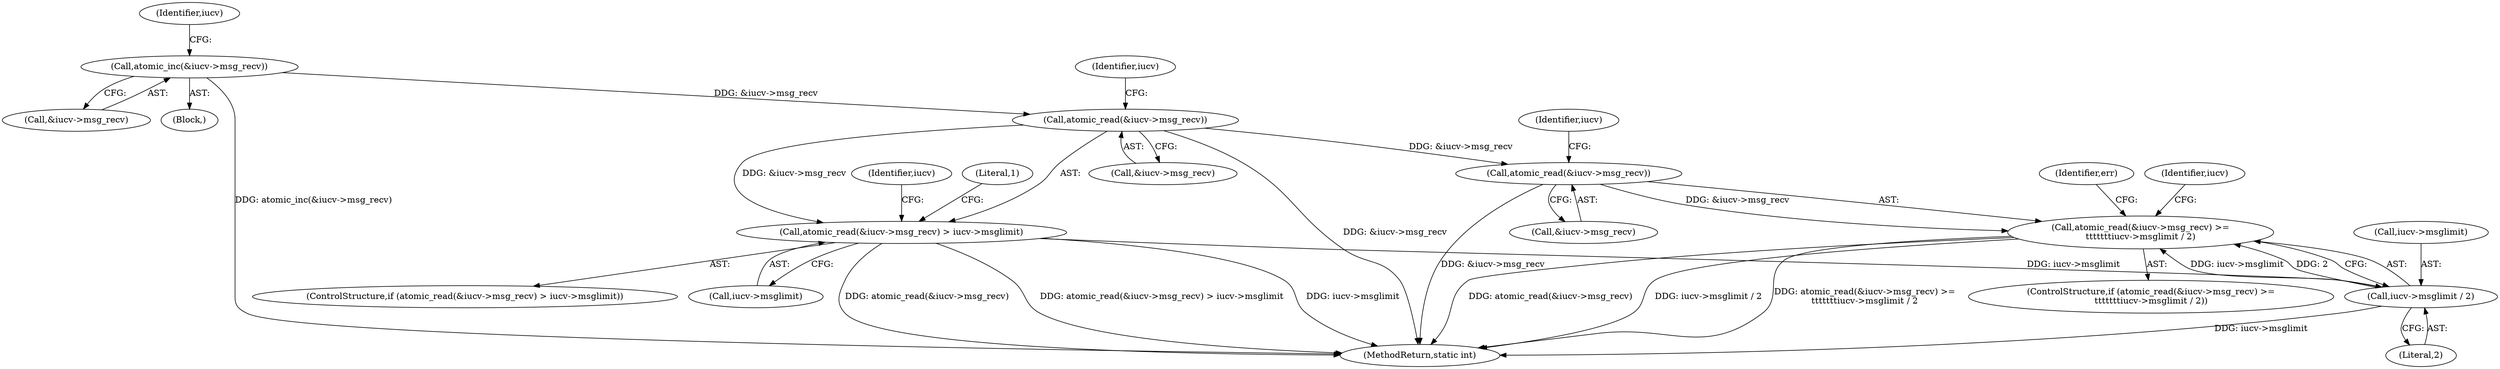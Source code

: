 digraph "0_linux_a5598bd9c087dc0efc250a5221e5d0e6f584ee88@API" {
"1000410" [label="(Call,atomic_read(&iucv->msg_recv) >=\n\t\t\t\t\t\t\tiucv->msglimit / 2)"];
"1000411" [label="(Call,atomic_read(&iucv->msg_recv))"];
"1000337" [label="(Call,atomic_read(&iucv->msg_recv))"];
"1000330" [label="(Call,atomic_inc(&iucv->msg_recv))"];
"1000416" [label="(Call,iucv->msglimit / 2)"];
"1000336" [label="(Call,atomic_read(&iucv->msg_recv) > iucv->msglimit)"];
"1000337" [label="(Call,atomic_read(&iucv->msg_recv))"];
"1000336" [label="(Call,atomic_read(&iucv->msg_recv) > iucv->msglimit)"];
"1000409" [label="(ControlStructure,if (atomic_read(&iucv->msg_recv) >=\n\t\t\t\t\t\t\tiucv->msglimit / 2))"];
"1000330" [label="(Call,atomic_inc(&iucv->msg_recv))"];
"1000417" [label="(Call,iucv->msglimit)"];
"1000412" [label="(Call,&iucv->msg_recv)"];
"1000411" [label="(Call,atomic_read(&iucv->msg_recv))"];
"1000347" [label="(Literal,1)"];
"1000357" [label="(Identifier,iucv)"];
"1000331" [label="(Call,&iucv->msg_recv)"];
"1000340" [label="(Identifier,iucv)"];
"1000342" [label="(Call,iucv->msglimit)"];
"1000423" [label="(Identifier,err)"];
"1000329" [label="(Block,)"];
"1000420" [label="(Literal,2)"];
"1000410" [label="(Call,atomic_read(&iucv->msg_recv) >=\n\t\t\t\t\t\t\tiucv->msglimit / 2)"];
"1000460" [label="(MethodReturn,static int)"];
"1000338" [label="(Call,&iucv->msg_recv)"];
"1000343" [label="(Identifier,iucv)"];
"1000335" [label="(ControlStructure,if (atomic_read(&iucv->msg_recv) > iucv->msglimit))"];
"1000416" [label="(Call,iucv->msglimit / 2)"];
"1000418" [label="(Identifier,iucv)"];
"1000441" [label="(Identifier,iucv)"];
"1000410" -> "1000409"  [label="AST: "];
"1000410" -> "1000416"  [label="CFG: "];
"1000411" -> "1000410"  [label="AST: "];
"1000416" -> "1000410"  [label="AST: "];
"1000423" -> "1000410"  [label="CFG: "];
"1000441" -> "1000410"  [label="CFG: "];
"1000410" -> "1000460"  [label="DDG: atomic_read(&iucv->msg_recv)"];
"1000410" -> "1000460"  [label="DDG: iucv->msglimit / 2"];
"1000410" -> "1000460"  [label="DDG: atomic_read(&iucv->msg_recv) >=\n\t\t\t\t\t\t\tiucv->msglimit / 2"];
"1000411" -> "1000410"  [label="DDG: &iucv->msg_recv"];
"1000416" -> "1000410"  [label="DDG: iucv->msglimit"];
"1000416" -> "1000410"  [label="DDG: 2"];
"1000411" -> "1000412"  [label="CFG: "];
"1000412" -> "1000411"  [label="AST: "];
"1000418" -> "1000411"  [label="CFG: "];
"1000411" -> "1000460"  [label="DDG: &iucv->msg_recv"];
"1000337" -> "1000411"  [label="DDG: &iucv->msg_recv"];
"1000337" -> "1000336"  [label="AST: "];
"1000337" -> "1000338"  [label="CFG: "];
"1000338" -> "1000337"  [label="AST: "];
"1000343" -> "1000337"  [label="CFG: "];
"1000337" -> "1000460"  [label="DDG: &iucv->msg_recv"];
"1000337" -> "1000336"  [label="DDG: &iucv->msg_recv"];
"1000330" -> "1000337"  [label="DDG: &iucv->msg_recv"];
"1000330" -> "1000329"  [label="AST: "];
"1000330" -> "1000331"  [label="CFG: "];
"1000331" -> "1000330"  [label="AST: "];
"1000340" -> "1000330"  [label="CFG: "];
"1000330" -> "1000460"  [label="DDG: atomic_inc(&iucv->msg_recv)"];
"1000416" -> "1000420"  [label="CFG: "];
"1000417" -> "1000416"  [label="AST: "];
"1000420" -> "1000416"  [label="AST: "];
"1000416" -> "1000460"  [label="DDG: iucv->msglimit"];
"1000336" -> "1000416"  [label="DDG: iucv->msglimit"];
"1000336" -> "1000335"  [label="AST: "];
"1000336" -> "1000342"  [label="CFG: "];
"1000342" -> "1000336"  [label="AST: "];
"1000347" -> "1000336"  [label="CFG: "];
"1000357" -> "1000336"  [label="CFG: "];
"1000336" -> "1000460"  [label="DDG: atomic_read(&iucv->msg_recv) > iucv->msglimit"];
"1000336" -> "1000460"  [label="DDG: iucv->msglimit"];
"1000336" -> "1000460"  [label="DDG: atomic_read(&iucv->msg_recv)"];
}
